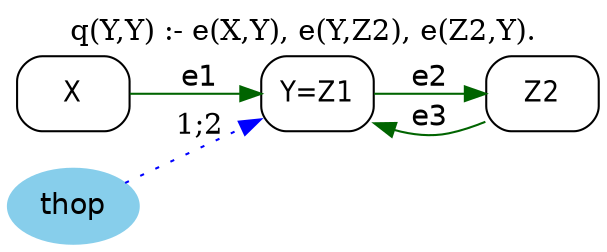 strict digraph G {
	graph [bb="0,0,271.19,113",
		label="q(Y,Y) :- e(X,Y), e(Y,Z2), e(Z2,Y).",
		labelloc=t,
		lheight=0.21,
		lp="135.6,101.5",
		lwidth=2.81,
		rankdir=LR
	];
	node [label="\N"];
	X	 [fontname="Helvetica-Narrow",
		height=0.5,
		pos="28.597,72",
		shape=box,
		style=rounded,
		width=0.75];
	Y	 [fontname="Helvetica-Narrow",
		height=0.5,
		label="Y=Z1",
		pos="138.19,72",
		shape=box,
		style=rounded,
		width=0.75];
	X -> Y	 [color=darkgreen,
		fontname=helvetica,
		label=e1,
		lp="84.195,79.5",
		pos="e,111.04,72 55.689,72 69.257,72 85.901,72 100.68,72"];
	Z2	 [fontname="Helvetica-Narrow",
		height=0.5,
		pos="244.19,72",
		shape=box,
		style=rounded,
		width=0.75];
	Y -> Z2	 [color=darkgreen,
		fontname=helvetica,
		label=e2,
		lp="191.19,79.5",
		pos="e,216.85,72 165.22,72 177.83,72 193.05,72 206.74,72"];
	Z2 -> Y	 [color=darkgreen,
		fontname=helvetica,
		label=e3,
		lp="191.19,60.5",
		pos="e,165.24,58.541 217.18,57.438 206.69,53.417 194.5,50.711 183.19,53 180.39,53.568 177.54,54.316 174.71,55.188"];
	thop	 [color=skyblue,
		fillcolor=skyblue,
		fontname=helvetica,
		height=0.5,
		pos="28.597,18",
		shape=oval,
		style="filled,rounded",
		width=0.79437];
	thop -> Y	 [color=blue,
		constraint=false,
		label="1;2",
		lp="84.195,55.5",
		pos="e,110.86,58.532 51.306,29.189 65.772,36.316 84.844,45.713 101.43,53.887",
		style=dotted];
}
